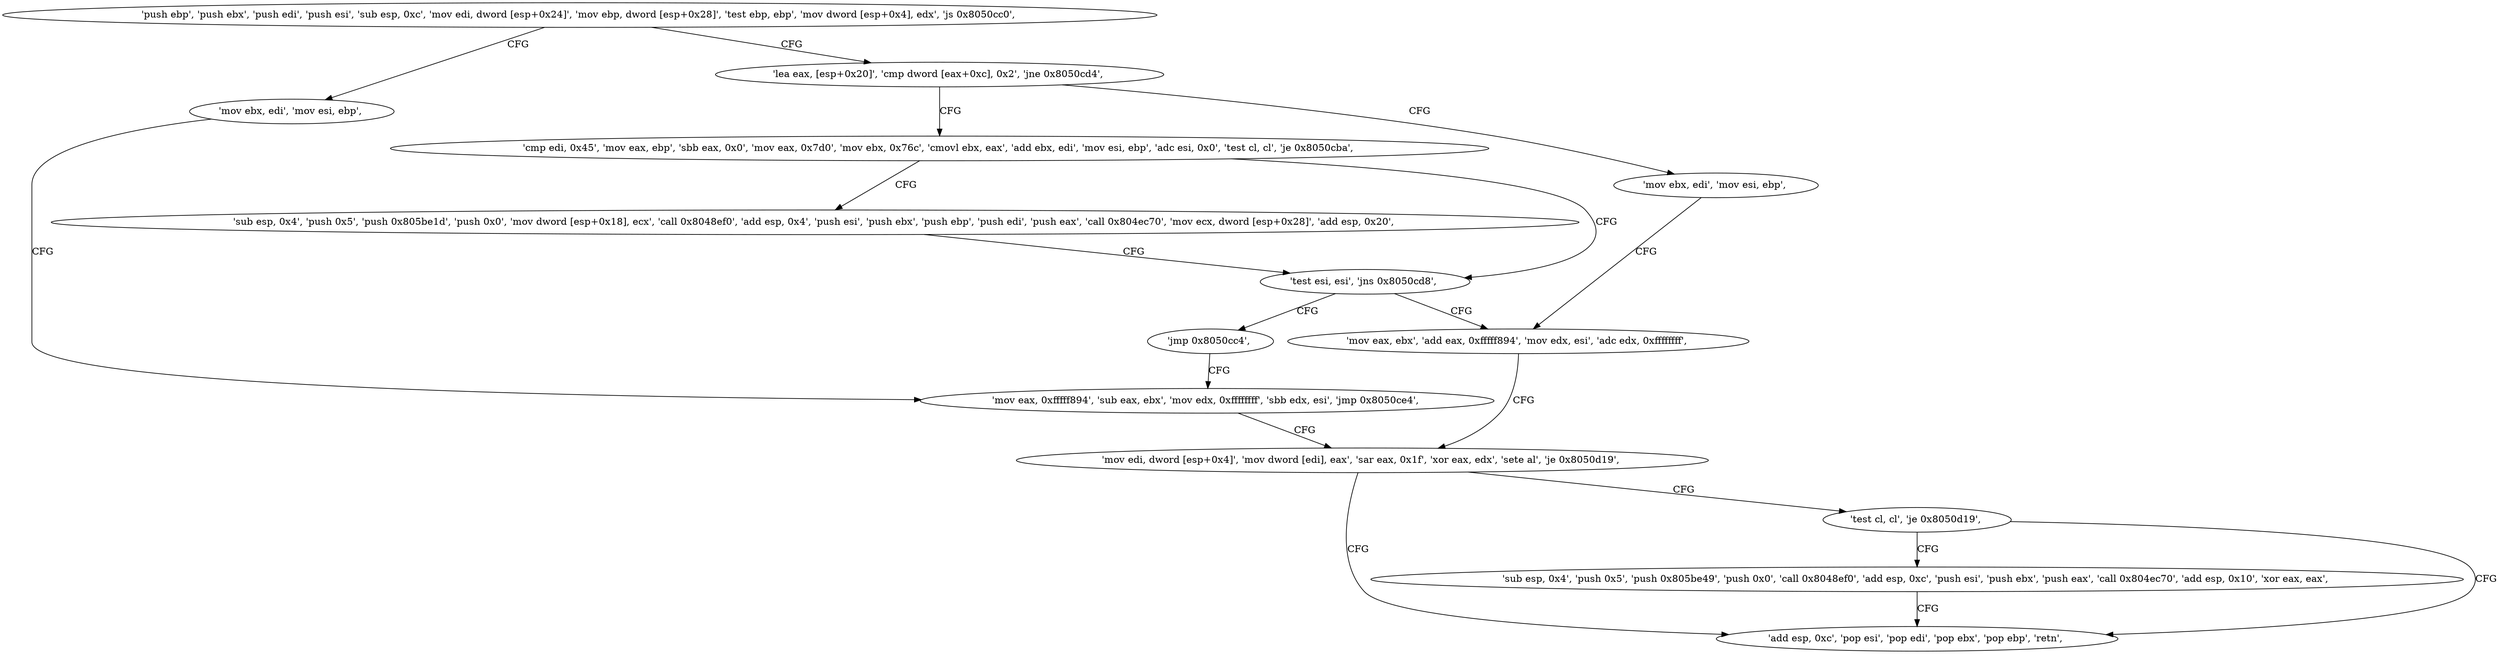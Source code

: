 digraph "func" {
"134548560" [label = "'push ebp', 'push ebx', 'push edi', 'push esi', 'sub esp, 0xc', 'mov edi, dword [esp+0x24]', 'mov ebp, dword [esp+0x28]', 'test ebp, ebp', 'mov dword [esp+0x4], edx', 'js 0x8050cc0', " ]
"134548672" [label = "'mov ebx, edi', 'mov esi, ebp', " ]
"134548583" [label = "'lea eax, [esp+0x20]', 'cmp dword [eax+0xc], 0x2', 'jne 0x8050cd4', " ]
"134548676" [label = "'mov eax, 0xfffff894', 'sub eax, ebx', 'mov edx, 0xffffffff', 'sbb edx, esi', 'jmp 0x8050ce4', " ]
"134548692" [label = "'mov ebx, edi', 'mov esi, ebp', " ]
"134548593" [label = "'cmp edi, 0x45', 'mov eax, ebp', 'sbb eax, 0x0', 'mov eax, 0x7d0', 'mov ebx, 0x76c', 'cmovl ebx, eax', 'add ebx, edi', 'mov esi, ebp', 'adc esi, 0x0', 'test cl, cl', 'je 0x8050cba', " ]
"134548708" [label = "'mov edi, dword [esp+0x4]', 'mov dword [edi], eax', 'sar eax, 0x1f', 'xor eax, edx', 'sete al', 'je 0x8050d19', " ]
"134548761" [label = "'add esp, 0xc', 'pop esi', 'pop edi', 'pop ebx', 'pop ebp', 'retn', " ]
"134548724" [label = "'test cl, cl', 'je 0x8050d19', " ]
"134548696" [label = "'mov eax, ebx', 'add eax, 0xfffff894', 'mov edx, esi', 'adc edx, 0xffffffff', " ]
"134548666" [label = "'test esi, esi', 'jns 0x8050cd8', " ]
"134548625" [label = "'sub esp, 0x4', 'push 0x5', 'push 0x805be1d', 'push 0x0', 'mov dword [esp+0x18], ecx', 'call 0x8048ef0', 'add esp, 0x4', 'push esi', 'push ebx', 'push ebp', 'push edi', 'push eax', 'call 0x804ec70', 'mov ecx, dword [esp+0x28]', 'add esp, 0x20', " ]
"134548728" [label = "'sub esp, 0x4', 'push 0x5', 'push 0x805be49', 'push 0x0', 'call 0x8048ef0', 'add esp, 0xc', 'push esi', 'push ebx', 'push eax', 'call 0x804ec70', 'add esp, 0x10', 'xor eax, eax', " ]
"134548670" [label = "'jmp 0x8050cc4', " ]
"134548560" -> "134548672" [ label = "CFG" ]
"134548560" -> "134548583" [ label = "CFG" ]
"134548672" -> "134548676" [ label = "CFG" ]
"134548583" -> "134548692" [ label = "CFG" ]
"134548583" -> "134548593" [ label = "CFG" ]
"134548676" -> "134548708" [ label = "CFG" ]
"134548692" -> "134548696" [ label = "CFG" ]
"134548593" -> "134548666" [ label = "CFG" ]
"134548593" -> "134548625" [ label = "CFG" ]
"134548708" -> "134548761" [ label = "CFG" ]
"134548708" -> "134548724" [ label = "CFG" ]
"134548724" -> "134548761" [ label = "CFG" ]
"134548724" -> "134548728" [ label = "CFG" ]
"134548696" -> "134548708" [ label = "CFG" ]
"134548666" -> "134548696" [ label = "CFG" ]
"134548666" -> "134548670" [ label = "CFG" ]
"134548625" -> "134548666" [ label = "CFG" ]
"134548728" -> "134548761" [ label = "CFG" ]
"134548670" -> "134548676" [ label = "CFG" ]
}
